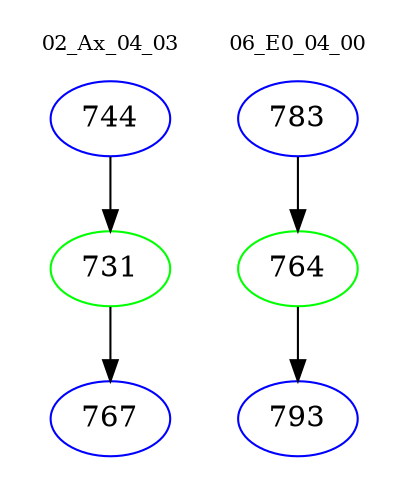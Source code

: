 digraph{
subgraph cluster_0 {
color = white
label = "02_Ax_04_03";
fontsize=10;
T0_744 [label="744", color="blue"]
T0_744 -> T0_731 [color="black"]
T0_731 [label="731", color="green"]
T0_731 -> T0_767 [color="black"]
T0_767 [label="767", color="blue"]
}
subgraph cluster_1 {
color = white
label = "06_E0_04_00";
fontsize=10;
T1_783 [label="783", color="blue"]
T1_783 -> T1_764 [color="black"]
T1_764 [label="764", color="green"]
T1_764 -> T1_793 [color="black"]
T1_793 [label="793", color="blue"]
}
}
